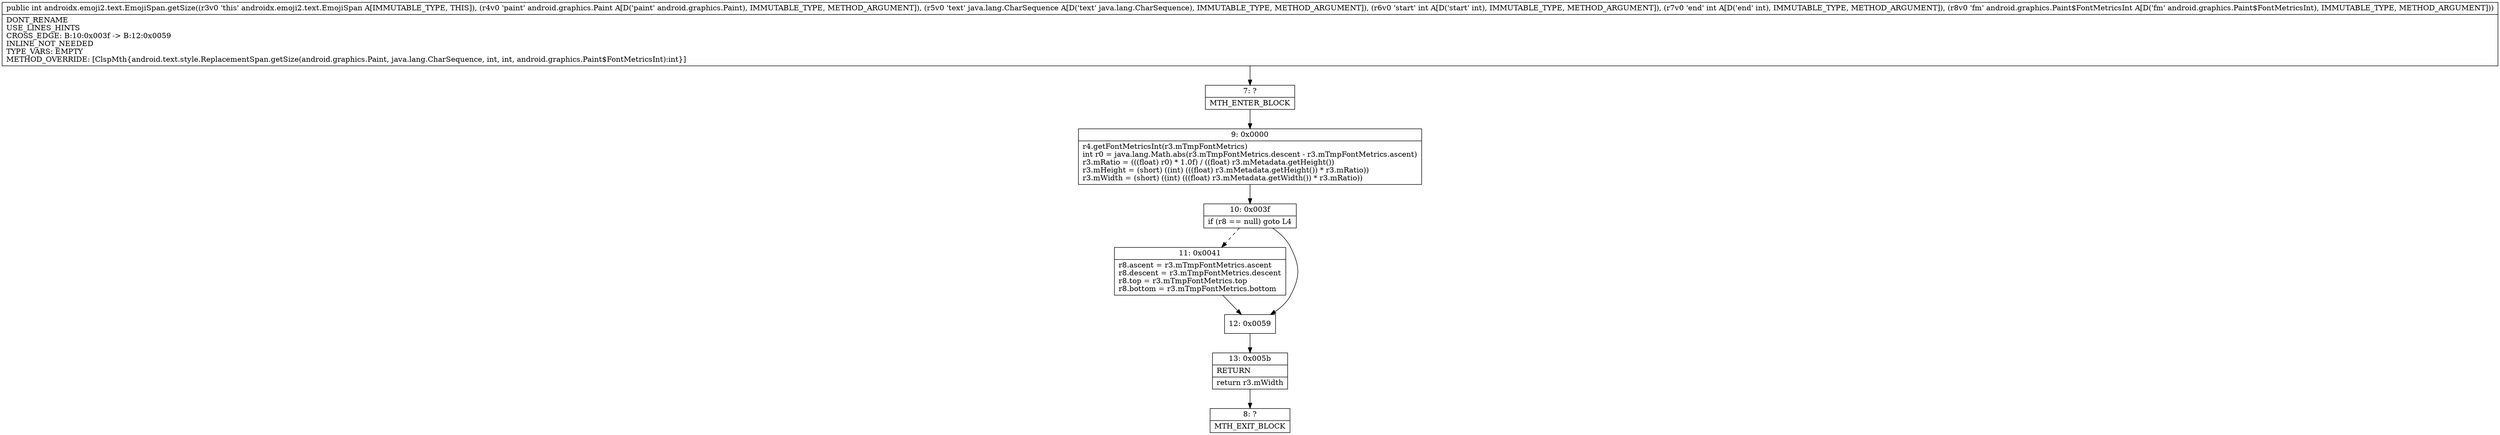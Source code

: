 digraph "CFG forandroidx.emoji2.text.EmojiSpan.getSize(Landroid\/graphics\/Paint;Ljava\/lang\/CharSequence;IILandroid\/graphics\/Paint$FontMetricsInt;)I" {
Node_7 [shape=record,label="{7\:\ ?|MTH_ENTER_BLOCK\l}"];
Node_9 [shape=record,label="{9\:\ 0x0000|r4.getFontMetricsInt(r3.mTmpFontMetrics)\lint r0 = java.lang.Math.abs(r3.mTmpFontMetrics.descent \- r3.mTmpFontMetrics.ascent)\lr3.mRatio = (((float) r0) * 1.0f) \/ ((float) r3.mMetadata.getHeight())\lr3.mHeight = (short) ((int) (((float) r3.mMetadata.getHeight()) * r3.mRatio))\lr3.mWidth = (short) ((int) (((float) r3.mMetadata.getWidth()) * r3.mRatio))\l}"];
Node_10 [shape=record,label="{10\:\ 0x003f|if (r8 == null) goto L4\l}"];
Node_11 [shape=record,label="{11\:\ 0x0041|r8.ascent = r3.mTmpFontMetrics.ascent\lr8.descent = r3.mTmpFontMetrics.descent\lr8.top = r3.mTmpFontMetrics.top\lr8.bottom = r3.mTmpFontMetrics.bottom\l}"];
Node_12 [shape=record,label="{12\:\ 0x0059}"];
Node_13 [shape=record,label="{13\:\ 0x005b|RETURN\l|return r3.mWidth\l}"];
Node_8 [shape=record,label="{8\:\ ?|MTH_EXIT_BLOCK\l}"];
MethodNode[shape=record,label="{public int androidx.emoji2.text.EmojiSpan.getSize((r3v0 'this' androidx.emoji2.text.EmojiSpan A[IMMUTABLE_TYPE, THIS]), (r4v0 'paint' android.graphics.Paint A[D('paint' android.graphics.Paint), IMMUTABLE_TYPE, METHOD_ARGUMENT]), (r5v0 'text' java.lang.CharSequence A[D('text' java.lang.CharSequence), IMMUTABLE_TYPE, METHOD_ARGUMENT]), (r6v0 'start' int A[D('start' int), IMMUTABLE_TYPE, METHOD_ARGUMENT]), (r7v0 'end' int A[D('end' int), IMMUTABLE_TYPE, METHOD_ARGUMENT]), (r8v0 'fm' android.graphics.Paint$FontMetricsInt A[D('fm' android.graphics.Paint$FontMetricsInt), IMMUTABLE_TYPE, METHOD_ARGUMENT]))  | DONT_RENAME\lUSE_LINES_HINTS\lCROSS_EDGE: B:10:0x003f \-\> B:12:0x0059\lINLINE_NOT_NEEDED\lTYPE_VARS: EMPTY\lMETHOD_OVERRIDE: [ClspMth\{android.text.style.ReplacementSpan.getSize(android.graphics.Paint, java.lang.CharSequence, int, int, android.graphics.Paint$FontMetricsInt):int\}]\l}"];
MethodNode -> Node_7;Node_7 -> Node_9;
Node_9 -> Node_10;
Node_10 -> Node_11[style=dashed];
Node_10 -> Node_12;
Node_11 -> Node_12;
Node_12 -> Node_13;
Node_13 -> Node_8;
}

